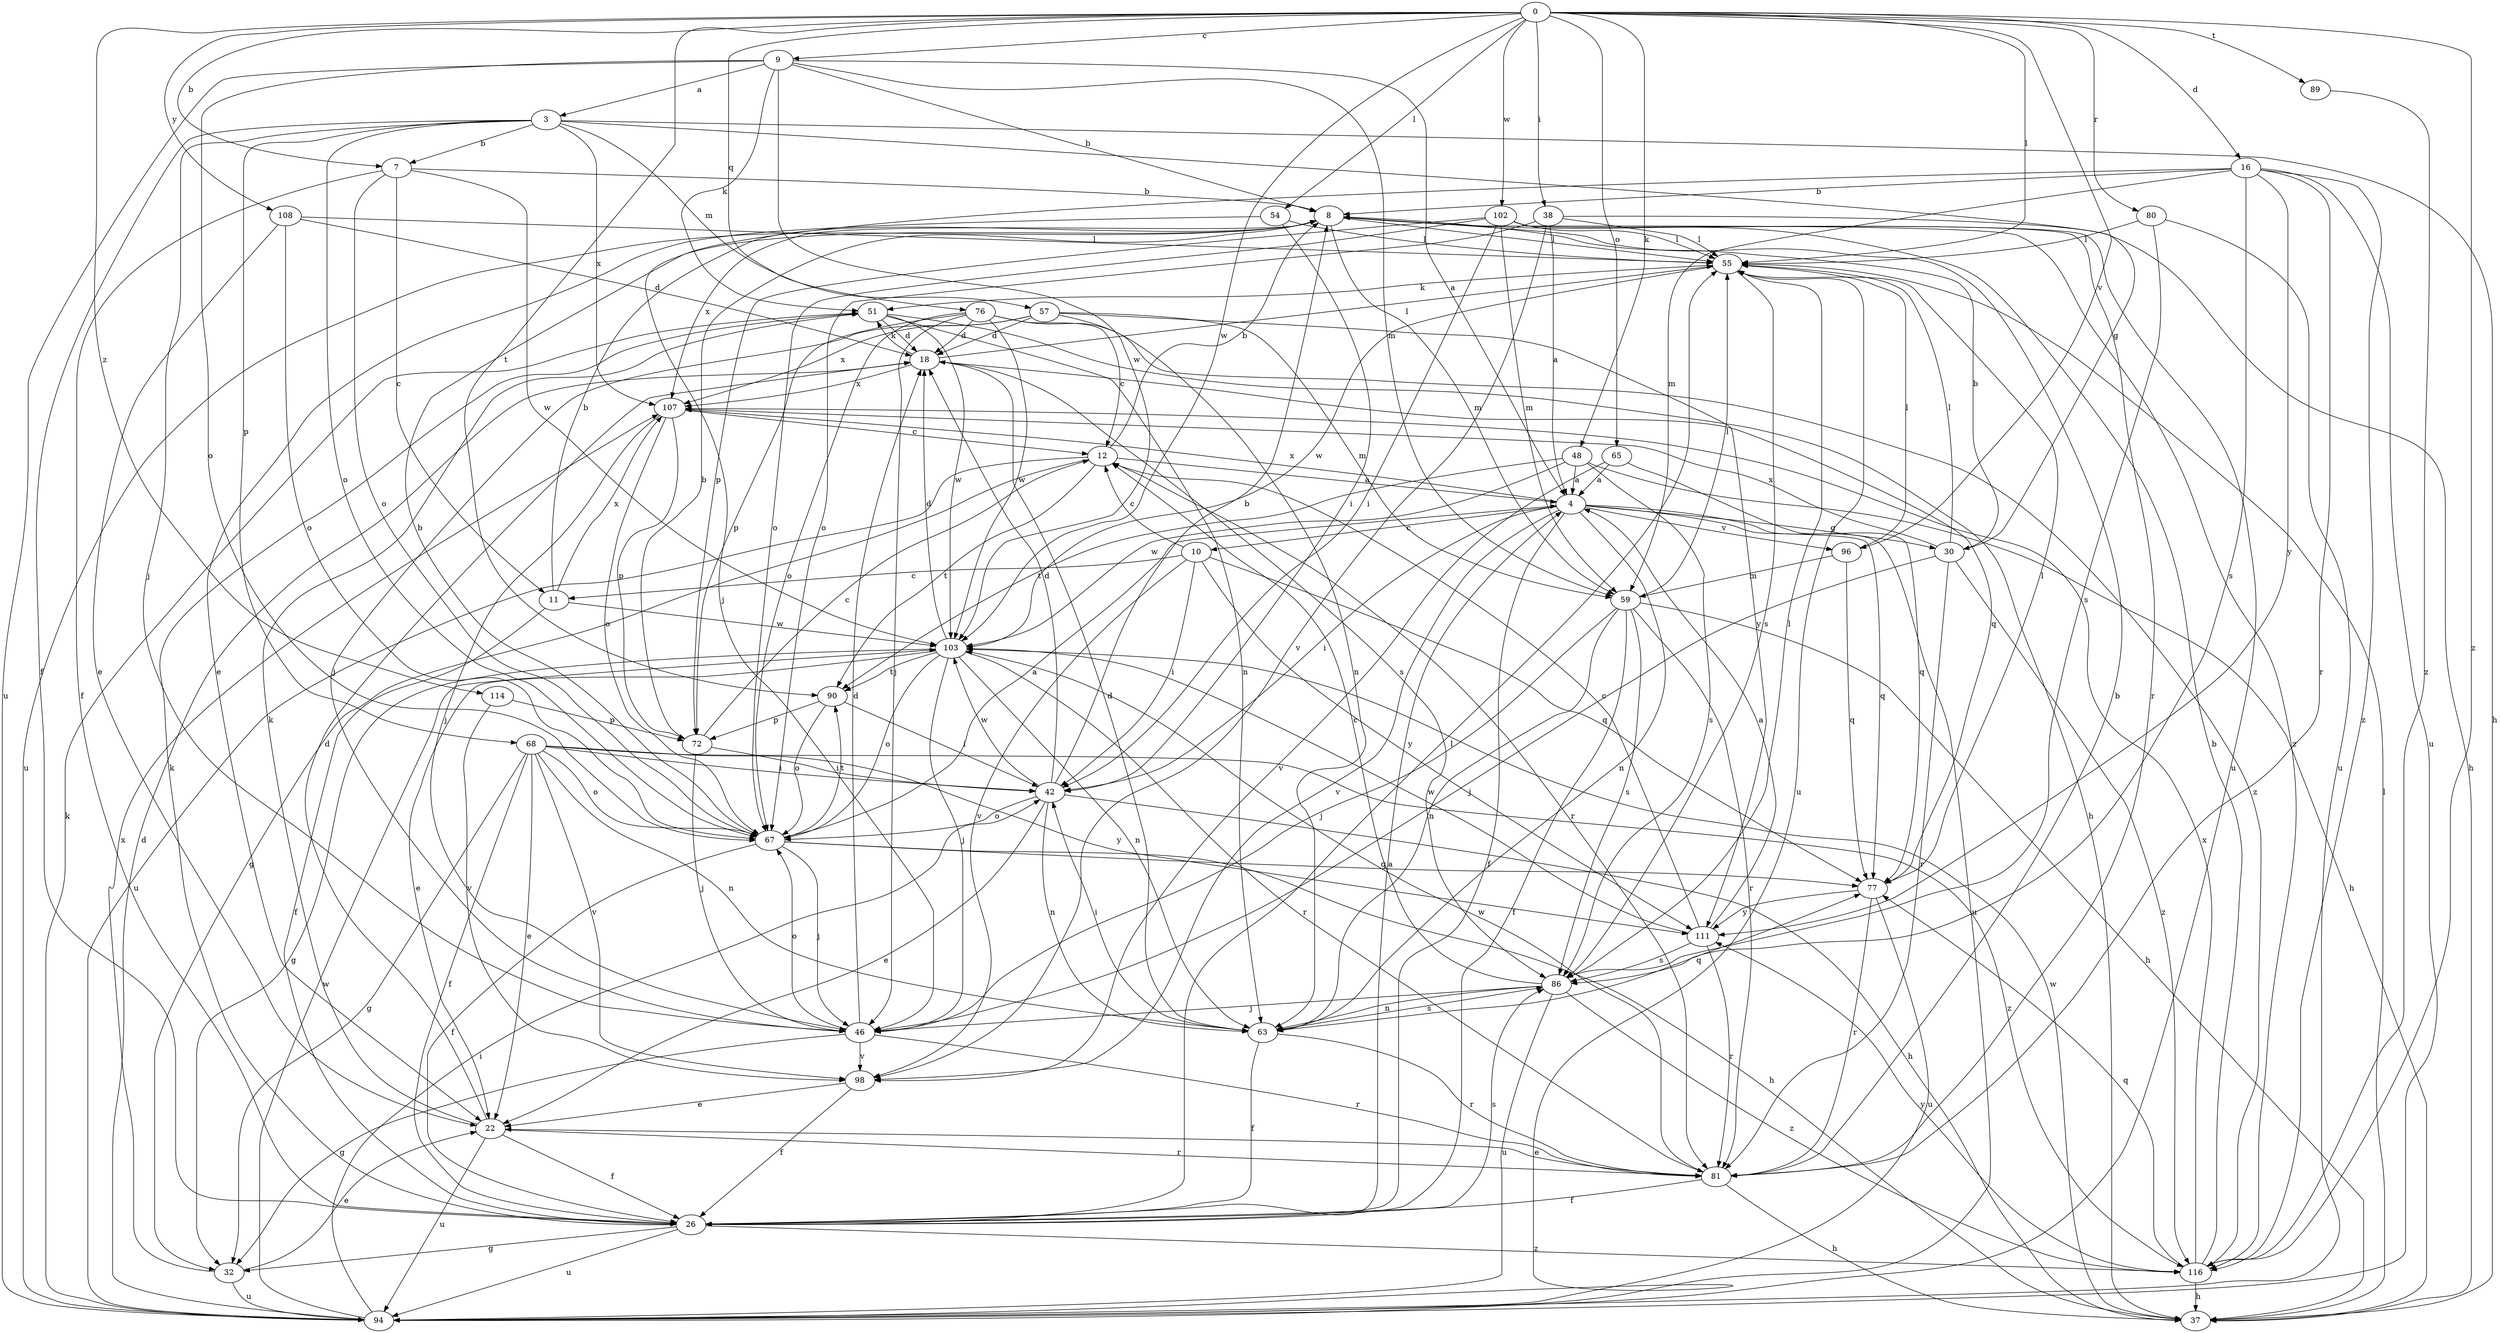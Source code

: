 strict digraph  {
0;
3;
4;
7;
8;
9;
10;
11;
12;
16;
18;
22;
26;
30;
32;
37;
38;
42;
46;
48;
51;
54;
55;
57;
59;
63;
65;
67;
68;
72;
76;
77;
80;
81;
86;
89;
90;
94;
96;
98;
102;
103;
107;
108;
111;
114;
116;
0 -> 7  [label=b];
0 -> 9  [label=c];
0 -> 16  [label=d];
0 -> 38  [label=i];
0 -> 48  [label=k];
0 -> 54  [label=l];
0 -> 55  [label=l];
0 -> 65  [label=o];
0 -> 76  [label=q];
0 -> 80  [label=r];
0 -> 89  [label=t];
0 -> 90  [label=t];
0 -> 96  [label=v];
0 -> 102  [label=w];
0 -> 103  [label=w];
0 -> 108  [label=y];
0 -> 114  [label=z];
0 -> 116  [label=z];
3 -> 7  [label=b];
3 -> 26  [label=f];
3 -> 30  [label=g];
3 -> 37  [label=h];
3 -> 46  [label=j];
3 -> 57  [label=m];
3 -> 67  [label=o];
3 -> 68  [label=p];
3 -> 107  [label=x];
4 -> 10  [label=c];
4 -> 26  [label=f];
4 -> 30  [label=g];
4 -> 42  [label=i];
4 -> 63  [label=n];
4 -> 77  [label=q];
4 -> 94  [label=u];
4 -> 96  [label=v];
4 -> 98  [label=v];
4 -> 107  [label=x];
7 -> 8  [label=b];
7 -> 11  [label=c];
7 -> 26  [label=f];
7 -> 67  [label=o];
7 -> 103  [label=w];
8 -> 55  [label=l];
8 -> 59  [label=m];
8 -> 94  [label=u];
8 -> 107  [label=x];
8 -> 116  [label=z];
9 -> 3  [label=a];
9 -> 4  [label=a];
9 -> 8  [label=b];
9 -> 51  [label=k];
9 -> 59  [label=m];
9 -> 67  [label=o];
9 -> 94  [label=u];
9 -> 103  [label=w];
10 -> 11  [label=c];
10 -> 12  [label=c];
10 -> 42  [label=i];
10 -> 77  [label=q];
10 -> 98  [label=v];
10 -> 111  [label=y];
11 -> 8  [label=b];
11 -> 26  [label=f];
11 -> 103  [label=w];
11 -> 107  [label=x];
12 -> 4  [label=a];
12 -> 8  [label=b];
12 -> 32  [label=g];
12 -> 81  [label=r];
12 -> 90  [label=t];
12 -> 94  [label=u];
16 -> 8  [label=b];
16 -> 46  [label=j];
16 -> 59  [label=m];
16 -> 81  [label=r];
16 -> 86  [label=s];
16 -> 94  [label=u];
16 -> 111  [label=y];
16 -> 116  [label=z];
18 -> 51  [label=k];
18 -> 55  [label=l];
18 -> 77  [label=q];
18 -> 86  [label=s];
18 -> 107  [label=x];
22 -> 18  [label=d];
22 -> 26  [label=f];
22 -> 51  [label=k];
22 -> 81  [label=r];
22 -> 94  [label=u];
26 -> 4  [label=a];
26 -> 32  [label=g];
26 -> 51  [label=k];
26 -> 55  [label=l];
26 -> 86  [label=s];
26 -> 94  [label=u];
26 -> 116  [label=z];
30 -> 8  [label=b];
30 -> 46  [label=j];
30 -> 55  [label=l];
30 -> 81  [label=r];
30 -> 107  [label=x];
30 -> 116  [label=z];
32 -> 22  [label=e];
32 -> 94  [label=u];
32 -> 107  [label=x];
37 -> 55  [label=l];
37 -> 103  [label=w];
38 -> 4  [label=a];
38 -> 37  [label=h];
38 -> 55  [label=l];
38 -> 67  [label=o];
38 -> 98  [label=v];
42 -> 8  [label=b];
42 -> 18  [label=d];
42 -> 22  [label=e];
42 -> 37  [label=h];
42 -> 63  [label=n];
42 -> 67  [label=o];
42 -> 103  [label=w];
46 -> 18  [label=d];
46 -> 32  [label=g];
46 -> 67  [label=o];
46 -> 81  [label=r];
46 -> 98  [label=v];
48 -> 4  [label=a];
48 -> 37  [label=h];
48 -> 86  [label=s];
48 -> 90  [label=t];
48 -> 103  [label=w];
51 -> 18  [label=d];
51 -> 37  [label=h];
51 -> 63  [label=n];
51 -> 103  [label=w];
54 -> 22  [label=e];
54 -> 42  [label=i];
54 -> 55  [label=l];
55 -> 51  [label=k];
55 -> 86  [label=s];
55 -> 94  [label=u];
55 -> 103  [label=w];
57 -> 18  [label=d];
57 -> 46  [label=j];
57 -> 59  [label=m];
57 -> 63  [label=n];
57 -> 107  [label=x];
57 -> 111  [label=y];
59 -> 26  [label=f];
59 -> 37  [label=h];
59 -> 46  [label=j];
59 -> 55  [label=l];
59 -> 63  [label=n];
59 -> 81  [label=r];
59 -> 86  [label=s];
63 -> 18  [label=d];
63 -> 26  [label=f];
63 -> 42  [label=i];
63 -> 77  [label=q];
63 -> 81  [label=r];
63 -> 86  [label=s];
65 -> 4  [label=a];
65 -> 77  [label=q];
65 -> 98  [label=v];
67 -> 4  [label=a];
67 -> 8  [label=b];
67 -> 26  [label=f];
67 -> 37  [label=h];
67 -> 46  [label=j];
67 -> 77  [label=q];
67 -> 90  [label=t];
68 -> 22  [label=e];
68 -> 26  [label=f];
68 -> 32  [label=g];
68 -> 42  [label=i];
68 -> 63  [label=n];
68 -> 67  [label=o];
68 -> 98  [label=v];
68 -> 111  [label=y];
68 -> 116  [label=z];
72 -> 8  [label=b];
72 -> 12  [label=c];
72 -> 42  [label=i];
72 -> 46  [label=j];
76 -> 12  [label=c];
76 -> 18  [label=d];
76 -> 46  [label=j];
76 -> 67  [label=o];
76 -> 72  [label=p];
76 -> 103  [label=w];
76 -> 116  [label=z];
77 -> 55  [label=l];
77 -> 81  [label=r];
77 -> 94  [label=u];
77 -> 111  [label=y];
80 -> 55  [label=l];
80 -> 86  [label=s];
80 -> 94  [label=u];
81 -> 8  [label=b];
81 -> 22  [label=e];
81 -> 26  [label=f];
81 -> 37  [label=h];
81 -> 103  [label=w];
86 -> 12  [label=c];
86 -> 46  [label=j];
86 -> 55  [label=l];
86 -> 63  [label=n];
86 -> 94  [label=u];
86 -> 116  [label=z];
89 -> 116  [label=z];
90 -> 42  [label=i];
90 -> 67  [label=o];
90 -> 72  [label=p];
94 -> 18  [label=d];
94 -> 42  [label=i];
94 -> 51  [label=k];
94 -> 103  [label=w];
96 -> 55  [label=l];
96 -> 59  [label=m];
96 -> 77  [label=q];
98 -> 22  [label=e];
98 -> 26  [label=f];
102 -> 42  [label=i];
102 -> 55  [label=l];
102 -> 59  [label=m];
102 -> 67  [label=o];
102 -> 72  [label=p];
102 -> 81  [label=r];
102 -> 94  [label=u];
103 -> 18  [label=d];
103 -> 22  [label=e];
103 -> 32  [label=g];
103 -> 46  [label=j];
103 -> 63  [label=n];
103 -> 67  [label=o];
103 -> 81  [label=r];
103 -> 90  [label=t];
107 -> 12  [label=c];
107 -> 46  [label=j];
107 -> 67  [label=o];
107 -> 72  [label=p];
108 -> 18  [label=d];
108 -> 22  [label=e];
108 -> 55  [label=l];
108 -> 67  [label=o];
111 -> 4  [label=a];
111 -> 12  [label=c];
111 -> 81  [label=r];
111 -> 86  [label=s];
111 -> 103  [label=w];
114 -> 72  [label=p];
114 -> 98  [label=v];
116 -> 8  [label=b];
116 -> 37  [label=h];
116 -> 77  [label=q];
116 -> 107  [label=x];
116 -> 111  [label=y];
}
